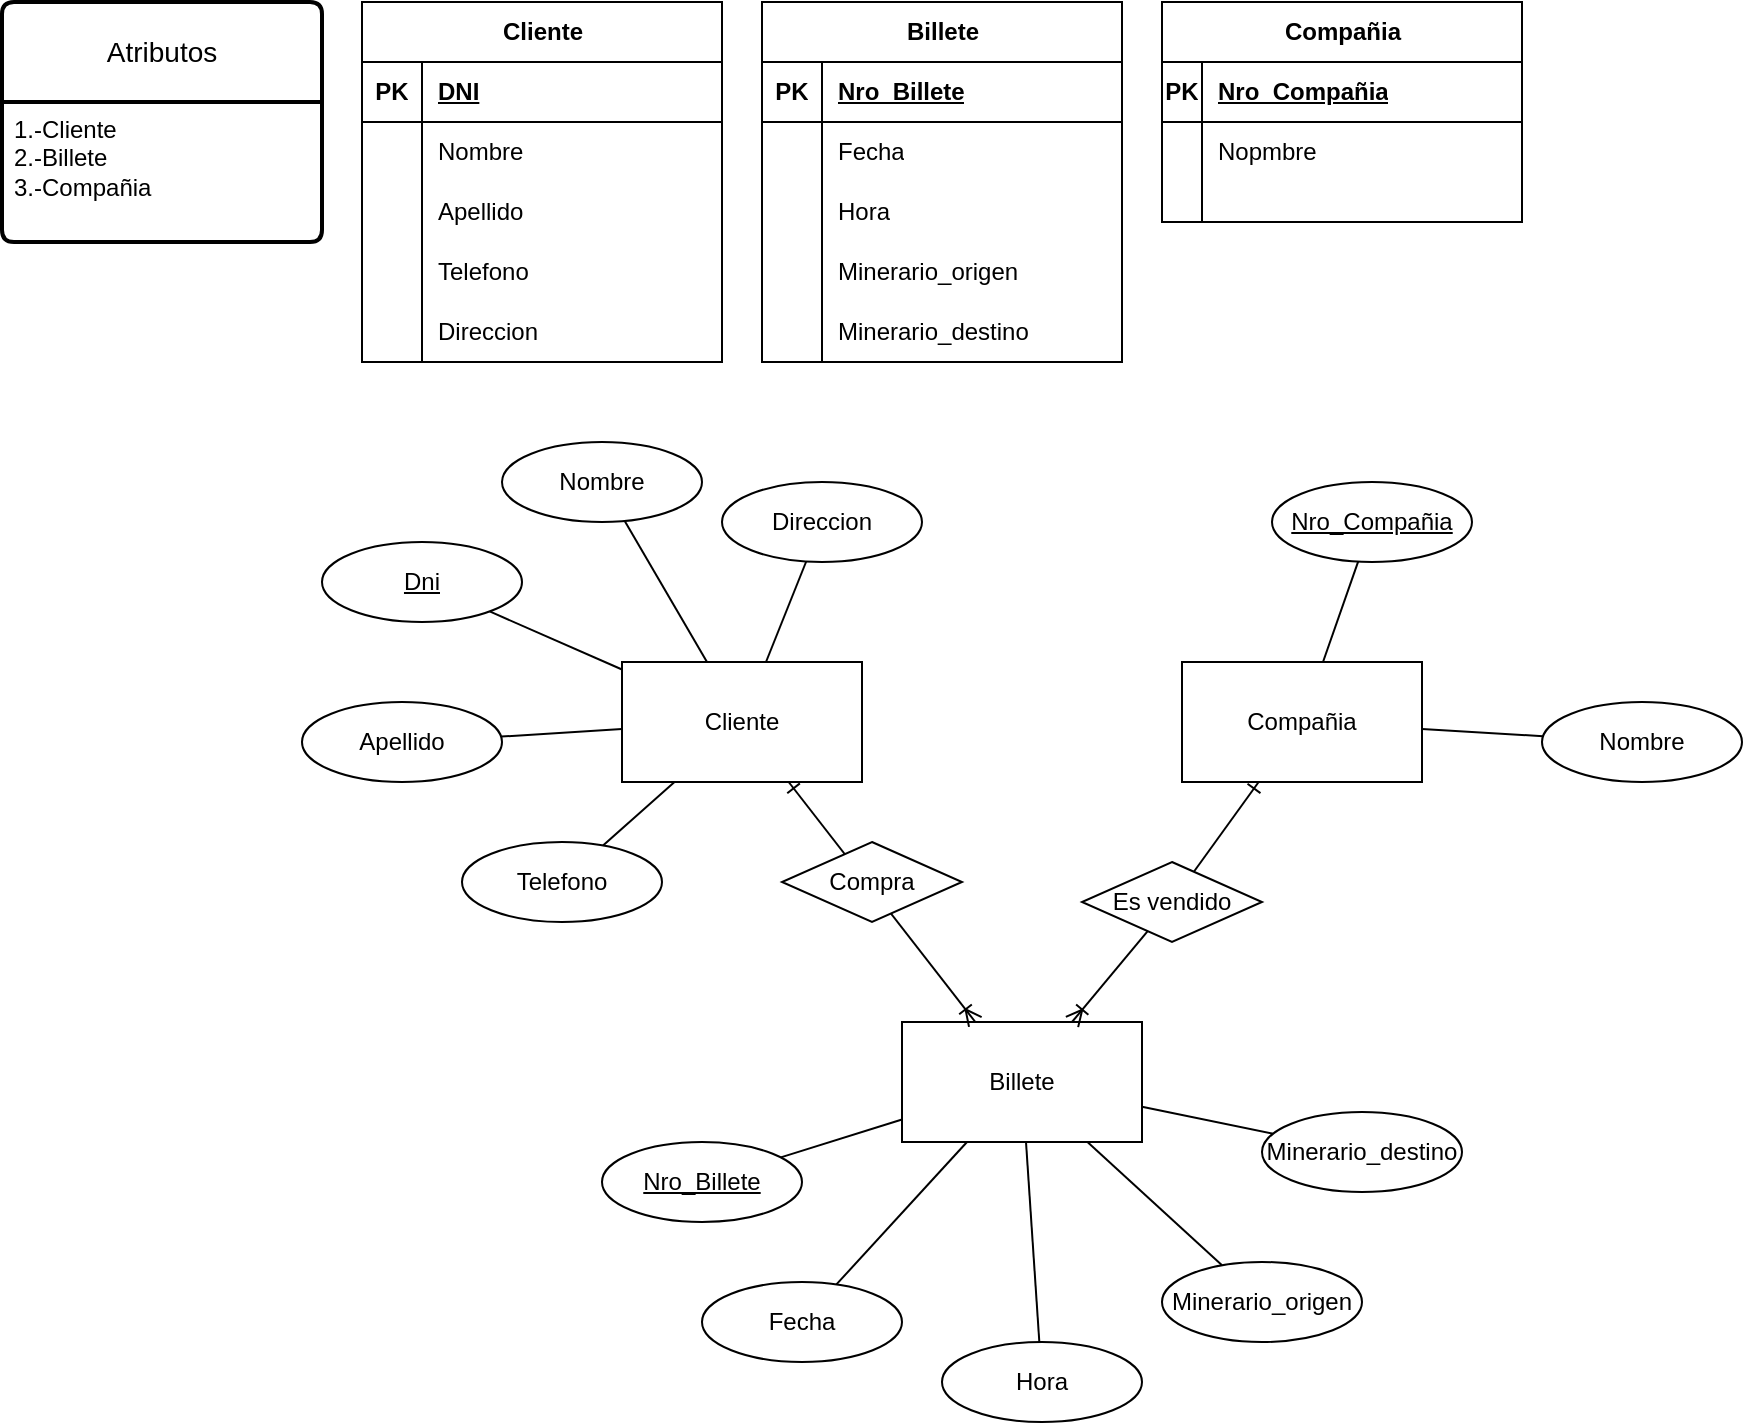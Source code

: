 <mxfile version="24.0.1" type="device">
  <diagram name="Página-1" id="eNdfEStVj7tG6HxbabvF">
    <mxGraphModel dx="1257" dy="669" grid="1" gridSize="10" guides="1" tooltips="1" connect="1" arrows="1" fold="1" page="1" pageScale="1" pageWidth="827" pageHeight="1169" math="0" shadow="0">
      <root>
        <mxCell id="0" />
        <mxCell id="1" parent="0" />
        <mxCell id="fRb748DyYE0uJYgq3Cft-3" value="Atributos" style="swimlane;childLayout=stackLayout;horizontal=1;startSize=50;horizontalStack=0;rounded=1;fontSize=14;fontStyle=0;strokeWidth=2;resizeParent=0;resizeLast=1;shadow=0;dashed=0;align=center;arcSize=4;whiteSpace=wrap;html=1;" vertex="1" parent="1">
          <mxGeometry x="10" y="10" width="160" height="120" as="geometry">
            <mxRectangle x="30" y="30" width="100" height="50" as="alternateBounds" />
          </mxGeometry>
        </mxCell>
        <mxCell id="fRb748DyYE0uJYgq3Cft-4" value="1.-Cliente&lt;div&gt;2.-Billete&lt;/div&gt;&lt;div&gt;3.-Compañia&lt;/div&gt;" style="align=left;strokeColor=none;fillColor=none;spacingLeft=4;fontSize=12;verticalAlign=top;resizable=0;rotatable=0;part=1;html=1;" vertex="1" parent="fRb748DyYE0uJYgq3Cft-3">
          <mxGeometry y="50" width="160" height="70" as="geometry" />
        </mxCell>
        <mxCell id="fRb748DyYE0uJYgq3Cft-5" value="Cliente" style="shape=table;startSize=30;container=1;collapsible=1;childLayout=tableLayout;fixedRows=1;rowLines=0;fontStyle=1;align=center;resizeLast=1;html=1;" vertex="1" parent="1">
          <mxGeometry x="190" y="10" width="180" height="180" as="geometry" />
        </mxCell>
        <mxCell id="fRb748DyYE0uJYgq3Cft-6" value="" style="shape=tableRow;horizontal=0;startSize=0;swimlaneHead=0;swimlaneBody=0;fillColor=none;collapsible=0;dropTarget=0;points=[[0,0.5],[1,0.5]];portConstraint=eastwest;top=0;left=0;right=0;bottom=1;" vertex="1" parent="fRb748DyYE0uJYgq3Cft-5">
          <mxGeometry y="30" width="180" height="30" as="geometry" />
        </mxCell>
        <mxCell id="fRb748DyYE0uJYgq3Cft-7" value="PK" style="shape=partialRectangle;connectable=0;fillColor=none;top=0;left=0;bottom=0;right=0;fontStyle=1;overflow=hidden;whiteSpace=wrap;html=1;" vertex="1" parent="fRb748DyYE0uJYgq3Cft-6">
          <mxGeometry width="30" height="30" as="geometry">
            <mxRectangle width="30" height="30" as="alternateBounds" />
          </mxGeometry>
        </mxCell>
        <mxCell id="fRb748DyYE0uJYgq3Cft-8" value="DNI" style="shape=partialRectangle;connectable=0;fillColor=none;top=0;left=0;bottom=0;right=0;align=left;spacingLeft=6;fontStyle=5;overflow=hidden;whiteSpace=wrap;html=1;" vertex="1" parent="fRb748DyYE0uJYgq3Cft-6">
          <mxGeometry x="30" width="150" height="30" as="geometry">
            <mxRectangle width="150" height="30" as="alternateBounds" />
          </mxGeometry>
        </mxCell>
        <mxCell id="fRb748DyYE0uJYgq3Cft-9" value="" style="shape=tableRow;horizontal=0;startSize=0;swimlaneHead=0;swimlaneBody=0;fillColor=none;collapsible=0;dropTarget=0;points=[[0,0.5],[1,0.5]];portConstraint=eastwest;top=0;left=0;right=0;bottom=0;" vertex="1" parent="fRb748DyYE0uJYgq3Cft-5">
          <mxGeometry y="60" width="180" height="30" as="geometry" />
        </mxCell>
        <mxCell id="fRb748DyYE0uJYgq3Cft-10" value="" style="shape=partialRectangle;connectable=0;fillColor=none;top=0;left=0;bottom=0;right=0;editable=1;overflow=hidden;whiteSpace=wrap;html=1;" vertex="1" parent="fRb748DyYE0uJYgq3Cft-9">
          <mxGeometry width="30" height="30" as="geometry">
            <mxRectangle width="30" height="30" as="alternateBounds" />
          </mxGeometry>
        </mxCell>
        <mxCell id="fRb748DyYE0uJYgq3Cft-11" value="Nombre" style="shape=partialRectangle;connectable=0;fillColor=none;top=0;left=0;bottom=0;right=0;align=left;spacingLeft=6;overflow=hidden;whiteSpace=wrap;html=1;" vertex="1" parent="fRb748DyYE0uJYgq3Cft-9">
          <mxGeometry x="30" width="150" height="30" as="geometry">
            <mxRectangle width="150" height="30" as="alternateBounds" />
          </mxGeometry>
        </mxCell>
        <mxCell id="fRb748DyYE0uJYgq3Cft-12" value="" style="shape=tableRow;horizontal=0;startSize=0;swimlaneHead=0;swimlaneBody=0;fillColor=none;collapsible=0;dropTarget=0;points=[[0,0.5],[1,0.5]];portConstraint=eastwest;top=0;left=0;right=0;bottom=0;" vertex="1" parent="fRb748DyYE0uJYgq3Cft-5">
          <mxGeometry y="90" width="180" height="30" as="geometry" />
        </mxCell>
        <mxCell id="fRb748DyYE0uJYgq3Cft-13" value="" style="shape=partialRectangle;connectable=0;fillColor=none;top=0;left=0;bottom=0;right=0;editable=1;overflow=hidden;whiteSpace=wrap;html=1;" vertex="1" parent="fRb748DyYE0uJYgq3Cft-12">
          <mxGeometry width="30" height="30" as="geometry">
            <mxRectangle width="30" height="30" as="alternateBounds" />
          </mxGeometry>
        </mxCell>
        <mxCell id="fRb748DyYE0uJYgq3Cft-14" value="Apellido" style="shape=partialRectangle;connectable=0;fillColor=none;top=0;left=0;bottom=0;right=0;align=left;spacingLeft=6;overflow=hidden;whiteSpace=wrap;html=1;" vertex="1" parent="fRb748DyYE0uJYgq3Cft-12">
          <mxGeometry x="30" width="150" height="30" as="geometry">
            <mxRectangle width="150" height="30" as="alternateBounds" />
          </mxGeometry>
        </mxCell>
        <mxCell id="fRb748DyYE0uJYgq3Cft-15" value="" style="shape=tableRow;horizontal=0;startSize=0;swimlaneHead=0;swimlaneBody=0;fillColor=none;collapsible=0;dropTarget=0;points=[[0,0.5],[1,0.5]];portConstraint=eastwest;top=0;left=0;right=0;bottom=0;" vertex="1" parent="fRb748DyYE0uJYgq3Cft-5">
          <mxGeometry y="120" width="180" height="30" as="geometry" />
        </mxCell>
        <mxCell id="fRb748DyYE0uJYgq3Cft-16" value="" style="shape=partialRectangle;connectable=0;fillColor=none;top=0;left=0;bottom=0;right=0;editable=1;overflow=hidden;whiteSpace=wrap;html=1;" vertex="1" parent="fRb748DyYE0uJYgq3Cft-15">
          <mxGeometry width="30" height="30" as="geometry">
            <mxRectangle width="30" height="30" as="alternateBounds" />
          </mxGeometry>
        </mxCell>
        <mxCell id="fRb748DyYE0uJYgq3Cft-17" value="Telefono" style="shape=partialRectangle;connectable=0;fillColor=none;top=0;left=0;bottom=0;right=0;align=left;spacingLeft=6;overflow=hidden;whiteSpace=wrap;html=1;" vertex="1" parent="fRb748DyYE0uJYgq3Cft-15">
          <mxGeometry x="30" width="150" height="30" as="geometry">
            <mxRectangle width="150" height="30" as="alternateBounds" />
          </mxGeometry>
        </mxCell>
        <mxCell id="fRb748DyYE0uJYgq3Cft-18" value="" style="shape=tableRow;horizontal=0;startSize=0;swimlaneHead=0;swimlaneBody=0;fillColor=none;collapsible=0;dropTarget=0;points=[[0,0.5],[1,0.5]];portConstraint=eastwest;top=0;left=0;right=0;bottom=0;" vertex="1" parent="fRb748DyYE0uJYgq3Cft-5">
          <mxGeometry y="150" width="180" height="30" as="geometry" />
        </mxCell>
        <mxCell id="fRb748DyYE0uJYgq3Cft-19" value="" style="shape=partialRectangle;connectable=0;fillColor=none;top=0;left=0;bottom=0;right=0;editable=1;overflow=hidden;whiteSpace=wrap;html=1;" vertex="1" parent="fRb748DyYE0uJYgq3Cft-18">
          <mxGeometry width="30" height="30" as="geometry">
            <mxRectangle width="30" height="30" as="alternateBounds" />
          </mxGeometry>
        </mxCell>
        <mxCell id="fRb748DyYE0uJYgq3Cft-20" value="Direccion" style="shape=partialRectangle;connectable=0;fillColor=none;top=0;left=0;bottom=0;right=0;align=left;spacingLeft=6;overflow=hidden;whiteSpace=wrap;html=1;" vertex="1" parent="fRb748DyYE0uJYgq3Cft-18">
          <mxGeometry x="30" width="150" height="30" as="geometry">
            <mxRectangle width="150" height="30" as="alternateBounds" />
          </mxGeometry>
        </mxCell>
        <mxCell id="fRb748DyYE0uJYgq3Cft-21" value="Billete" style="shape=table;startSize=30;container=1;collapsible=1;childLayout=tableLayout;fixedRows=1;rowLines=0;fontStyle=1;align=center;resizeLast=1;html=1;" vertex="1" parent="1">
          <mxGeometry x="390" y="10" width="180" height="180" as="geometry" />
        </mxCell>
        <mxCell id="fRb748DyYE0uJYgq3Cft-22" value="" style="shape=tableRow;horizontal=0;startSize=0;swimlaneHead=0;swimlaneBody=0;fillColor=none;collapsible=0;dropTarget=0;points=[[0,0.5],[1,0.5]];portConstraint=eastwest;top=0;left=0;right=0;bottom=1;" vertex="1" parent="fRb748DyYE0uJYgq3Cft-21">
          <mxGeometry y="30" width="180" height="30" as="geometry" />
        </mxCell>
        <mxCell id="fRb748DyYE0uJYgq3Cft-23" value="PK" style="shape=partialRectangle;connectable=0;fillColor=none;top=0;left=0;bottom=0;right=0;fontStyle=1;overflow=hidden;whiteSpace=wrap;html=1;" vertex="1" parent="fRb748DyYE0uJYgq3Cft-22">
          <mxGeometry width="30" height="30" as="geometry">
            <mxRectangle width="30" height="30" as="alternateBounds" />
          </mxGeometry>
        </mxCell>
        <mxCell id="fRb748DyYE0uJYgq3Cft-24" value="Nro_Billete" style="shape=partialRectangle;connectable=0;fillColor=none;top=0;left=0;bottom=0;right=0;align=left;spacingLeft=6;fontStyle=5;overflow=hidden;whiteSpace=wrap;html=1;" vertex="1" parent="fRb748DyYE0uJYgq3Cft-22">
          <mxGeometry x="30" width="150" height="30" as="geometry">
            <mxRectangle width="150" height="30" as="alternateBounds" />
          </mxGeometry>
        </mxCell>
        <mxCell id="fRb748DyYE0uJYgq3Cft-25" value="" style="shape=tableRow;horizontal=0;startSize=0;swimlaneHead=0;swimlaneBody=0;fillColor=none;collapsible=0;dropTarget=0;points=[[0,0.5],[1,0.5]];portConstraint=eastwest;top=0;left=0;right=0;bottom=0;" vertex="1" parent="fRb748DyYE0uJYgq3Cft-21">
          <mxGeometry y="60" width="180" height="30" as="geometry" />
        </mxCell>
        <mxCell id="fRb748DyYE0uJYgq3Cft-26" value="" style="shape=partialRectangle;connectable=0;fillColor=none;top=0;left=0;bottom=0;right=0;editable=1;overflow=hidden;whiteSpace=wrap;html=1;" vertex="1" parent="fRb748DyYE0uJYgq3Cft-25">
          <mxGeometry width="30" height="30" as="geometry">
            <mxRectangle width="30" height="30" as="alternateBounds" />
          </mxGeometry>
        </mxCell>
        <mxCell id="fRb748DyYE0uJYgq3Cft-27" value="Fecha" style="shape=partialRectangle;connectable=0;fillColor=none;top=0;left=0;bottom=0;right=0;align=left;spacingLeft=6;overflow=hidden;whiteSpace=wrap;html=1;" vertex="1" parent="fRb748DyYE0uJYgq3Cft-25">
          <mxGeometry x="30" width="150" height="30" as="geometry">
            <mxRectangle width="150" height="30" as="alternateBounds" />
          </mxGeometry>
        </mxCell>
        <mxCell id="fRb748DyYE0uJYgq3Cft-28" value="" style="shape=tableRow;horizontal=0;startSize=0;swimlaneHead=0;swimlaneBody=0;fillColor=none;collapsible=0;dropTarget=0;points=[[0,0.5],[1,0.5]];portConstraint=eastwest;top=0;left=0;right=0;bottom=0;" vertex="1" parent="fRb748DyYE0uJYgq3Cft-21">
          <mxGeometry y="90" width="180" height="30" as="geometry" />
        </mxCell>
        <mxCell id="fRb748DyYE0uJYgq3Cft-29" value="" style="shape=partialRectangle;connectable=0;fillColor=none;top=0;left=0;bottom=0;right=0;editable=1;overflow=hidden;whiteSpace=wrap;html=1;" vertex="1" parent="fRb748DyYE0uJYgq3Cft-28">
          <mxGeometry width="30" height="30" as="geometry">
            <mxRectangle width="30" height="30" as="alternateBounds" />
          </mxGeometry>
        </mxCell>
        <mxCell id="fRb748DyYE0uJYgq3Cft-30" value="Hora" style="shape=partialRectangle;connectable=0;fillColor=none;top=0;left=0;bottom=0;right=0;align=left;spacingLeft=6;overflow=hidden;whiteSpace=wrap;html=1;" vertex="1" parent="fRb748DyYE0uJYgq3Cft-28">
          <mxGeometry x="30" width="150" height="30" as="geometry">
            <mxRectangle width="150" height="30" as="alternateBounds" />
          </mxGeometry>
        </mxCell>
        <mxCell id="fRb748DyYE0uJYgq3Cft-31" value="" style="shape=tableRow;horizontal=0;startSize=0;swimlaneHead=0;swimlaneBody=0;fillColor=none;collapsible=0;dropTarget=0;points=[[0,0.5],[1,0.5]];portConstraint=eastwest;top=0;left=0;right=0;bottom=0;" vertex="1" parent="fRb748DyYE0uJYgq3Cft-21">
          <mxGeometry y="120" width="180" height="30" as="geometry" />
        </mxCell>
        <mxCell id="fRb748DyYE0uJYgq3Cft-32" value="" style="shape=partialRectangle;connectable=0;fillColor=none;top=0;left=0;bottom=0;right=0;editable=1;overflow=hidden;whiteSpace=wrap;html=1;" vertex="1" parent="fRb748DyYE0uJYgq3Cft-31">
          <mxGeometry width="30" height="30" as="geometry">
            <mxRectangle width="30" height="30" as="alternateBounds" />
          </mxGeometry>
        </mxCell>
        <mxCell id="fRb748DyYE0uJYgq3Cft-33" value="Minerario_origen" style="shape=partialRectangle;connectable=0;fillColor=none;top=0;left=0;bottom=0;right=0;align=left;spacingLeft=6;overflow=hidden;whiteSpace=wrap;html=1;" vertex="1" parent="fRb748DyYE0uJYgq3Cft-31">
          <mxGeometry x="30" width="150" height="30" as="geometry">
            <mxRectangle width="150" height="30" as="alternateBounds" />
          </mxGeometry>
        </mxCell>
        <mxCell id="fRb748DyYE0uJYgq3Cft-47" value="" style="shape=tableRow;horizontal=0;startSize=0;swimlaneHead=0;swimlaneBody=0;fillColor=none;collapsible=0;dropTarget=0;points=[[0,0.5],[1,0.5]];portConstraint=eastwest;top=0;left=0;right=0;bottom=0;" vertex="1" parent="fRb748DyYE0uJYgq3Cft-21">
          <mxGeometry y="150" width="180" height="30" as="geometry" />
        </mxCell>
        <mxCell id="fRb748DyYE0uJYgq3Cft-48" value="" style="shape=partialRectangle;connectable=0;fillColor=none;top=0;left=0;bottom=0;right=0;editable=1;overflow=hidden;whiteSpace=wrap;html=1;" vertex="1" parent="fRb748DyYE0uJYgq3Cft-47">
          <mxGeometry width="30" height="30" as="geometry">
            <mxRectangle width="30" height="30" as="alternateBounds" />
          </mxGeometry>
        </mxCell>
        <mxCell id="fRb748DyYE0uJYgq3Cft-49" value="Minerario_destino" style="shape=partialRectangle;connectable=0;fillColor=none;top=0;left=0;bottom=0;right=0;align=left;spacingLeft=6;overflow=hidden;whiteSpace=wrap;html=1;" vertex="1" parent="fRb748DyYE0uJYgq3Cft-47">
          <mxGeometry x="30" width="150" height="30" as="geometry">
            <mxRectangle width="150" height="30" as="alternateBounds" />
          </mxGeometry>
        </mxCell>
        <mxCell id="fRb748DyYE0uJYgq3Cft-50" value="Compañia" style="shape=table;startSize=30;container=1;collapsible=1;childLayout=tableLayout;fixedRows=1;rowLines=0;fontStyle=1;align=center;resizeLast=1;html=1;" vertex="1" parent="1">
          <mxGeometry x="590" y="10" width="180" height="110" as="geometry" />
        </mxCell>
        <mxCell id="fRb748DyYE0uJYgq3Cft-51" value="" style="shape=tableRow;horizontal=0;startSize=0;swimlaneHead=0;swimlaneBody=0;fillColor=none;collapsible=0;dropTarget=0;points=[[0,0.5],[1,0.5]];portConstraint=eastwest;top=0;left=0;right=0;bottom=1;" vertex="1" parent="fRb748DyYE0uJYgq3Cft-50">
          <mxGeometry y="30" width="180" height="30" as="geometry" />
        </mxCell>
        <mxCell id="fRb748DyYE0uJYgq3Cft-52" value="PK" style="shape=partialRectangle;connectable=0;fillColor=none;top=0;left=0;bottom=0;right=0;fontStyle=1;overflow=hidden;whiteSpace=wrap;html=1;" vertex="1" parent="fRb748DyYE0uJYgq3Cft-51">
          <mxGeometry width="20" height="30" as="geometry">
            <mxRectangle width="20" height="30" as="alternateBounds" />
          </mxGeometry>
        </mxCell>
        <mxCell id="fRb748DyYE0uJYgq3Cft-53" value="Nro_Compañia" style="shape=partialRectangle;connectable=0;fillColor=none;top=0;left=0;bottom=0;right=0;align=left;spacingLeft=6;fontStyle=5;overflow=hidden;whiteSpace=wrap;html=1;" vertex="1" parent="fRb748DyYE0uJYgq3Cft-51">
          <mxGeometry x="20" width="160" height="30" as="geometry">
            <mxRectangle width="160" height="30" as="alternateBounds" />
          </mxGeometry>
        </mxCell>
        <mxCell id="fRb748DyYE0uJYgq3Cft-54" value="" style="shape=tableRow;horizontal=0;startSize=0;swimlaneHead=0;swimlaneBody=0;fillColor=none;collapsible=0;dropTarget=0;points=[[0,0.5],[1,0.5]];portConstraint=eastwest;top=0;left=0;right=0;bottom=0;" vertex="1" parent="fRb748DyYE0uJYgq3Cft-50">
          <mxGeometry y="60" width="180" height="30" as="geometry" />
        </mxCell>
        <mxCell id="fRb748DyYE0uJYgq3Cft-55" value="" style="shape=partialRectangle;connectable=0;fillColor=none;top=0;left=0;bottom=0;right=0;editable=1;overflow=hidden;whiteSpace=wrap;html=1;" vertex="1" parent="fRb748DyYE0uJYgq3Cft-54">
          <mxGeometry width="20" height="30" as="geometry">
            <mxRectangle width="20" height="30" as="alternateBounds" />
          </mxGeometry>
        </mxCell>
        <mxCell id="fRb748DyYE0uJYgq3Cft-56" value="Nopmbre" style="shape=partialRectangle;connectable=0;fillColor=none;top=0;left=0;bottom=0;right=0;align=left;spacingLeft=6;overflow=hidden;whiteSpace=wrap;html=1;" vertex="1" parent="fRb748DyYE0uJYgq3Cft-54">
          <mxGeometry x="20" width="160" height="30" as="geometry">
            <mxRectangle width="160" height="30" as="alternateBounds" />
          </mxGeometry>
        </mxCell>
        <mxCell id="fRb748DyYE0uJYgq3Cft-63" value="" style="shape=tableRow;horizontal=0;startSize=0;swimlaneHead=0;swimlaneBody=0;fillColor=none;collapsible=0;dropTarget=0;points=[[0,0.5],[1,0.5]];portConstraint=eastwest;top=0;left=0;right=0;bottom=0;" vertex="1" parent="fRb748DyYE0uJYgq3Cft-50">
          <mxGeometry y="90" width="180" height="20" as="geometry" />
        </mxCell>
        <mxCell id="fRb748DyYE0uJYgq3Cft-64" value="" style="shape=partialRectangle;connectable=0;fillColor=none;top=0;left=0;bottom=0;right=0;editable=1;overflow=hidden;whiteSpace=wrap;html=1;" vertex="1" parent="fRb748DyYE0uJYgq3Cft-63">
          <mxGeometry width="20" height="20" as="geometry">
            <mxRectangle width="20" height="20" as="alternateBounds" />
          </mxGeometry>
        </mxCell>
        <mxCell id="fRb748DyYE0uJYgq3Cft-65" value="" style="shape=partialRectangle;connectable=0;fillColor=none;top=0;left=0;bottom=0;right=0;align=left;spacingLeft=6;overflow=hidden;whiteSpace=wrap;html=1;" vertex="1" parent="fRb748DyYE0uJYgq3Cft-63">
          <mxGeometry x="20" width="160" height="20" as="geometry">
            <mxRectangle width="160" height="20" as="alternateBounds" />
          </mxGeometry>
        </mxCell>
        <mxCell id="fRb748DyYE0uJYgq3Cft-66" value="Cliente" style="whiteSpace=wrap;html=1;align=center;" vertex="1" parent="1">
          <mxGeometry x="320" y="340" width="120" height="60" as="geometry" />
        </mxCell>
        <mxCell id="fRb748DyYE0uJYgq3Cft-67" value="Compañia" style="whiteSpace=wrap;html=1;align=center;" vertex="1" parent="1">
          <mxGeometry x="600" y="340" width="120" height="60" as="geometry" />
        </mxCell>
        <mxCell id="fRb748DyYE0uJYgq3Cft-68" value="Billete" style="whiteSpace=wrap;html=1;align=center;" vertex="1" parent="1">
          <mxGeometry x="460" y="520" width="120" height="60" as="geometry" />
        </mxCell>
        <mxCell id="fRb748DyYE0uJYgq3Cft-80" value="Dni" style="ellipse;whiteSpace=wrap;html=1;align=center;fontStyle=4;" vertex="1" parent="1">
          <mxGeometry x="170" y="280" width="100" height="40" as="geometry" />
        </mxCell>
        <mxCell id="fRb748DyYE0uJYgq3Cft-82" value="Minerario_destino" style="ellipse;whiteSpace=wrap;html=1;align=center;" vertex="1" parent="1">
          <mxGeometry x="640" y="565" width="100" height="40" as="geometry" />
        </mxCell>
        <mxCell id="fRb748DyYE0uJYgq3Cft-83" value="Direccion" style="ellipse;whiteSpace=wrap;html=1;align=center;" vertex="1" parent="1">
          <mxGeometry x="370" y="250" width="100" height="40" as="geometry" />
        </mxCell>
        <mxCell id="fRb748DyYE0uJYgq3Cft-84" value="Telefono" style="ellipse;whiteSpace=wrap;html=1;align=center;" vertex="1" parent="1">
          <mxGeometry x="240" y="430" width="100" height="40" as="geometry" />
        </mxCell>
        <mxCell id="fRb748DyYE0uJYgq3Cft-85" value="Apellido" style="ellipse;whiteSpace=wrap;html=1;align=center;" vertex="1" parent="1">
          <mxGeometry x="160" y="360" width="100" height="40" as="geometry" />
        </mxCell>
        <mxCell id="fRb748DyYE0uJYgq3Cft-86" value="Nombre" style="ellipse;whiteSpace=wrap;html=1;align=center;" vertex="1" parent="1">
          <mxGeometry x="260" y="230" width="100" height="40" as="geometry" />
        </mxCell>
        <mxCell id="fRb748DyYE0uJYgq3Cft-87" value="Hora" style="ellipse;whiteSpace=wrap;html=1;align=center;" vertex="1" parent="1">
          <mxGeometry x="480" y="680" width="100" height="40" as="geometry" />
        </mxCell>
        <mxCell id="fRb748DyYE0uJYgq3Cft-88" value="Minerario_origen" style="ellipse;whiteSpace=wrap;html=1;align=center;" vertex="1" parent="1">
          <mxGeometry x="590" y="640" width="100" height="40" as="geometry" />
        </mxCell>
        <mxCell id="fRb748DyYE0uJYgq3Cft-89" value="Fecha" style="ellipse;whiteSpace=wrap;html=1;align=center;" vertex="1" parent="1">
          <mxGeometry x="360" y="650" width="100" height="40" as="geometry" />
        </mxCell>
        <mxCell id="fRb748DyYE0uJYgq3Cft-90" value="Nro_Billete" style="ellipse;whiteSpace=wrap;html=1;align=center;fontStyle=4;" vertex="1" parent="1">
          <mxGeometry x="310" y="580" width="100" height="40" as="geometry" />
        </mxCell>
        <mxCell id="fRb748DyYE0uJYgq3Cft-92" value="Nro_Compañia" style="ellipse;whiteSpace=wrap;html=1;align=center;fontStyle=4;" vertex="1" parent="1">
          <mxGeometry x="645" y="250" width="100" height="40" as="geometry" />
        </mxCell>
        <mxCell id="fRb748DyYE0uJYgq3Cft-93" value="Nombre" style="ellipse;whiteSpace=wrap;html=1;align=center;" vertex="1" parent="1">
          <mxGeometry x="780" y="360" width="100" height="40" as="geometry" />
        </mxCell>
        <mxCell id="fRb748DyYE0uJYgq3Cft-99" value="" style="endArrow=none;html=1;rounded=0;" edge="1" parent="1" source="fRb748DyYE0uJYgq3Cft-85" target="fRb748DyYE0uJYgq3Cft-66">
          <mxGeometry relative="1" as="geometry">
            <mxPoint x="300" y="370" as="sourcePoint" />
            <mxPoint x="460" y="370" as="targetPoint" />
          </mxGeometry>
        </mxCell>
        <mxCell id="fRb748DyYE0uJYgq3Cft-100" value="" style="endArrow=none;html=1;rounded=0;" edge="1" parent="1" source="fRb748DyYE0uJYgq3Cft-80" target="fRb748DyYE0uJYgq3Cft-66">
          <mxGeometry relative="1" as="geometry">
            <mxPoint x="300" y="370" as="sourcePoint" />
            <mxPoint x="460" y="370" as="targetPoint" />
          </mxGeometry>
        </mxCell>
        <mxCell id="fRb748DyYE0uJYgq3Cft-101" value="" style="endArrow=none;html=1;rounded=0;" edge="1" parent="1" source="fRb748DyYE0uJYgq3Cft-86" target="fRb748DyYE0uJYgq3Cft-66">
          <mxGeometry relative="1" as="geometry">
            <mxPoint x="300" y="370" as="sourcePoint" />
            <mxPoint x="460" y="370" as="targetPoint" />
          </mxGeometry>
        </mxCell>
        <mxCell id="fRb748DyYE0uJYgq3Cft-107" value="" style="endArrow=none;html=1;rounded=0;" edge="1" parent="1" source="fRb748DyYE0uJYgq3Cft-68" target="fRb748DyYE0uJYgq3Cft-87">
          <mxGeometry relative="1" as="geometry">
            <mxPoint x="380" y="360" as="sourcePoint" />
            <mxPoint x="540" y="360" as="targetPoint" />
          </mxGeometry>
        </mxCell>
        <mxCell id="fRb748DyYE0uJYgq3Cft-108" value="" style="endArrow=none;html=1;rounded=0;" edge="1" parent="1" source="fRb748DyYE0uJYgq3Cft-68" target="fRb748DyYE0uJYgq3Cft-88">
          <mxGeometry relative="1" as="geometry">
            <mxPoint x="380" y="360" as="sourcePoint" />
            <mxPoint x="540" y="360" as="targetPoint" />
          </mxGeometry>
        </mxCell>
        <mxCell id="fRb748DyYE0uJYgq3Cft-109" value="" style="endArrow=none;html=1;rounded=0;" edge="1" parent="1" source="fRb748DyYE0uJYgq3Cft-89" target="fRb748DyYE0uJYgq3Cft-68">
          <mxGeometry relative="1" as="geometry">
            <mxPoint x="380" y="360" as="sourcePoint" />
            <mxPoint x="540" y="360" as="targetPoint" />
          </mxGeometry>
        </mxCell>
        <mxCell id="fRb748DyYE0uJYgq3Cft-110" value="" style="endArrow=none;html=1;rounded=0;" edge="1" parent="1" source="fRb748DyYE0uJYgq3Cft-68" target="fRb748DyYE0uJYgq3Cft-82">
          <mxGeometry relative="1" as="geometry">
            <mxPoint x="380" y="360" as="sourcePoint" />
            <mxPoint x="540" y="360" as="targetPoint" />
          </mxGeometry>
        </mxCell>
        <mxCell id="fRb748DyYE0uJYgq3Cft-111" value="" style="endArrow=none;html=1;rounded=0;" edge="1" parent="1" source="fRb748DyYE0uJYgq3Cft-68" target="fRb748DyYE0uJYgq3Cft-90">
          <mxGeometry relative="1" as="geometry">
            <mxPoint x="380" y="360" as="sourcePoint" />
            <mxPoint x="540" y="360" as="targetPoint" />
          </mxGeometry>
        </mxCell>
        <mxCell id="fRb748DyYE0uJYgq3Cft-112" value="" style="endArrow=none;html=1;rounded=0;" edge="1" parent="1" source="fRb748DyYE0uJYgq3Cft-67" target="fRb748DyYE0uJYgq3Cft-93">
          <mxGeometry relative="1" as="geometry">
            <mxPoint x="380" y="360" as="sourcePoint" />
            <mxPoint x="540" y="360" as="targetPoint" />
          </mxGeometry>
        </mxCell>
        <mxCell id="fRb748DyYE0uJYgq3Cft-113" value="" style="endArrow=none;html=1;rounded=0;" edge="1" parent="1" source="fRb748DyYE0uJYgq3Cft-67" target="fRb748DyYE0uJYgq3Cft-92">
          <mxGeometry relative="1" as="geometry">
            <mxPoint x="380" y="360" as="sourcePoint" />
            <mxPoint x="540" y="360" as="targetPoint" />
          </mxGeometry>
        </mxCell>
        <mxCell id="fRb748DyYE0uJYgq3Cft-114" value="" style="endArrow=none;html=1;rounded=0;" edge="1" parent="1" source="fRb748DyYE0uJYgq3Cft-66" target="fRb748DyYE0uJYgq3Cft-84">
          <mxGeometry relative="1" as="geometry">
            <mxPoint x="380" y="360" as="sourcePoint" />
            <mxPoint x="540" y="360" as="targetPoint" />
          </mxGeometry>
        </mxCell>
        <mxCell id="fRb748DyYE0uJYgq3Cft-115" value="" style="endArrow=none;html=1;rounded=0;" edge="1" parent="1" source="fRb748DyYE0uJYgq3Cft-66" target="fRb748DyYE0uJYgq3Cft-83">
          <mxGeometry relative="1" as="geometry">
            <mxPoint x="380" y="360" as="sourcePoint" />
            <mxPoint x="540" y="360" as="targetPoint" />
          </mxGeometry>
        </mxCell>
        <mxCell id="fRb748DyYE0uJYgq3Cft-116" value="" style="endArrow=ERone;html=1;rounded=0;startArrow=none;startFill=0;endFill=0;" edge="1" parent="1" source="fRb748DyYE0uJYgq3Cft-77" target="fRb748DyYE0uJYgq3Cft-67">
          <mxGeometry relative="1" as="geometry">
            <mxPoint x="460" y="320" as="sourcePoint" />
            <mxPoint x="620" y="320" as="targetPoint" />
          </mxGeometry>
        </mxCell>
        <mxCell id="fRb748DyYE0uJYgq3Cft-117" value="" style="endArrow=ERoneToMany;html=1;rounded=0;startArrow=ERone;startFill=0;endFill=0;" edge="1" parent="1" source="fRb748DyYE0uJYgq3Cft-66" target="fRb748DyYE0uJYgq3Cft-68">
          <mxGeometry relative="1" as="geometry">
            <mxPoint x="460" y="320" as="sourcePoint" />
            <mxPoint x="620" y="320" as="targetPoint" />
          </mxGeometry>
        </mxCell>
        <mxCell id="fRb748DyYE0uJYgq3Cft-76" value="Compra" style="shape=rhombus;perimeter=rhombusPerimeter;whiteSpace=wrap;html=1;align=center;" vertex="1" parent="1">
          <mxGeometry x="400" y="430" width="90" height="40" as="geometry" />
        </mxCell>
        <mxCell id="fRb748DyYE0uJYgq3Cft-118" value="" style="endArrow=none;html=1;rounded=0;startArrow=ERoneToMany;startFill=0;" edge="1" parent="1" source="fRb748DyYE0uJYgq3Cft-68" target="fRb748DyYE0uJYgq3Cft-77">
          <mxGeometry relative="1" as="geometry">
            <mxPoint x="543" y="520" as="sourcePoint" />
            <mxPoint x="637" y="400" as="targetPoint" />
          </mxGeometry>
        </mxCell>
        <mxCell id="fRb748DyYE0uJYgq3Cft-77" value="Es vendido" style="shape=rhombus;perimeter=rhombusPerimeter;whiteSpace=wrap;html=1;align=center;" vertex="1" parent="1">
          <mxGeometry x="550" y="440" width="90" height="40" as="geometry" />
        </mxCell>
      </root>
    </mxGraphModel>
  </diagram>
</mxfile>
